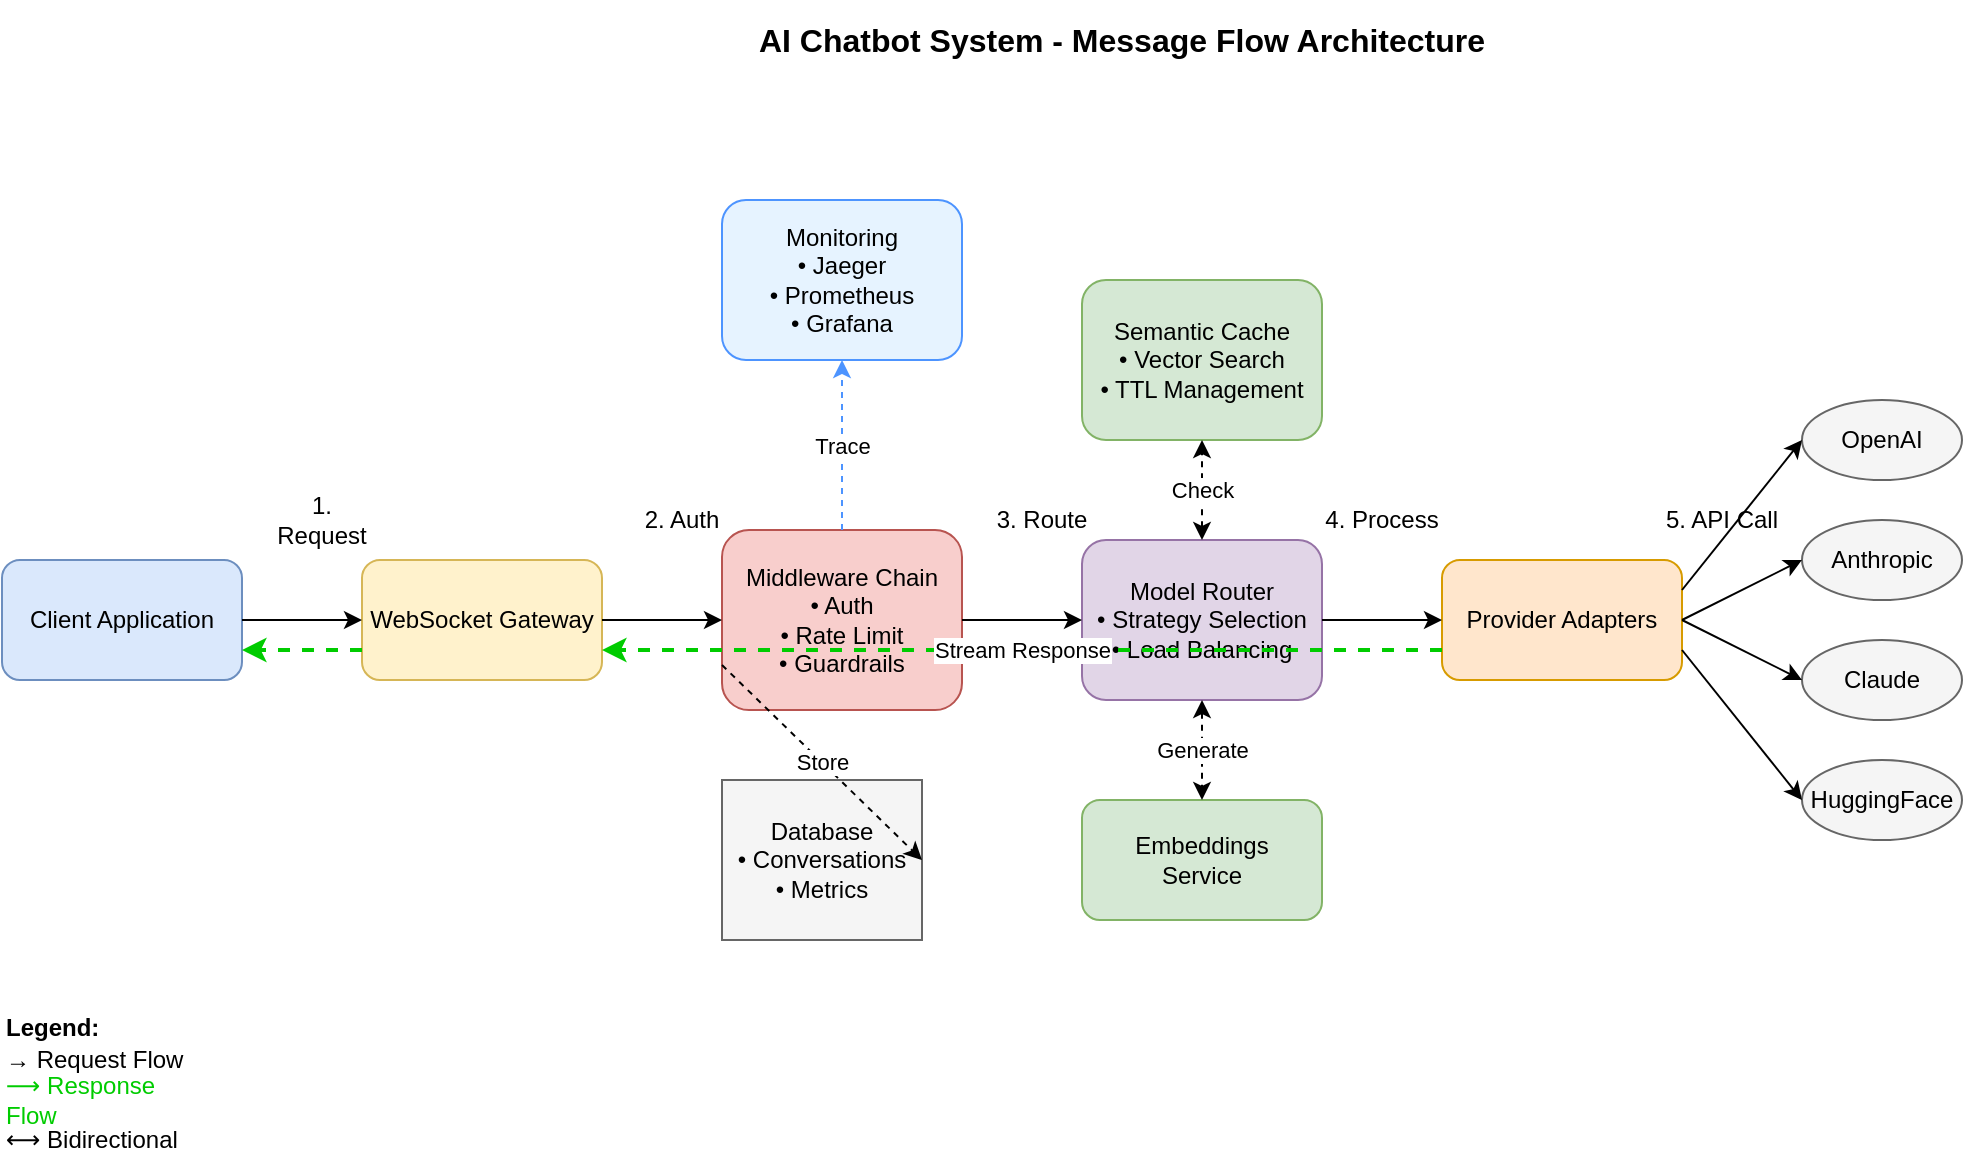 <?xml version="1.0" encoding="UTF-8"?>
<mxfile version="21.0.0">
  <diagram name="Message Flow" id="message-flow-diagram">
    <mxGraphModel dx="1426" dy="794" grid="1" gridSize="10" guides="1" tooltips="1" connect="1" arrows="1" fold="1" page="1" pageScale="1" pageWidth="1169" pageHeight="827" math="0" shadow="0">
      <root>
        <mxCell id="0" />
        <mxCell id="1" parent="0" />
        
        <!-- Client -->
        <mxCell id="client" value="Client Application" style="rounded=1;whiteSpace=wrap;html=1;fillColor=#dae8fc;strokeColor=#6c8ebf;" vertex="1" parent="1">
          <mxGeometry x="40" y="380" width="120" height="60" as="geometry" />
        </mxCell>
        
        <!-- WebSocket Gateway -->
        <mxCell id="gateway" value="WebSocket Gateway" style="rounded=1;whiteSpace=wrap;html=1;fillColor=#fff2cc;strokeColor=#d6b656;" vertex="1" parent="1">
          <mxGeometry x="220" y="380" width="120" height="60" as="geometry" />
        </mxCell>
        
        <!-- Middleware Chain -->
        <mxCell id="middleware" value="Middleware Chain&#xa;• Auth&#xa;• Rate Limit&#xa;• Guardrails" style="rounded=1;whiteSpace=wrap;html=1;fillColor=#f8cecc;strokeColor=#b85450;" vertex="1" parent="1">
          <mxGeometry x="400" y="365" width="120" height="90" as="geometry" />
        </mxCell>
        
        <!-- Router -->
        <mxCell id="router" value="Model Router&#xa;• Strategy Selection&#xa;• Load Balancing" style="rounded=1;whiteSpace=wrap;html=1;fillColor=#e1d5e7;strokeColor=#9673a6;" vertex="1" parent="1">
          <mxGeometry x="580" y="370" width="120" height="80" as="geometry" />
        </mxCell>
        
        <!-- Cache -->
        <mxCell id="cache" value="Semantic Cache&#xa;• Vector Search&#xa;• TTL Management" style="rounded=1;whiteSpace=wrap;html=1;fillColor=#d5e8d4;strokeColor=#82b366;" vertex="1" parent="1">
          <mxGeometry x="580" y="240" width="120" height="80" as="geometry" />
        </mxCell>
        
        <!-- Provider Adapters -->
        <mxCell id="adapters" value="Provider Adapters" style="rounded=1;whiteSpace=wrap;html=1;fillColor=#ffe6cc;strokeColor=#d79b00;" vertex="1" parent="1">
          <mxGeometry x="760" y="380" width="120" height="60" as="geometry" />
        </mxCell>
        
        <!-- Individual Providers -->
        <mxCell id="openai" value="OpenAI" style="ellipse;whiteSpace=wrap;html=1;fillColor=#f5f5f5;strokeColor=#666666;" vertex="1" parent="1">
          <mxGeometry x="940" y="300" width="80" height="40" as="geometry" />
        </mxCell>
        
        <mxCell id="anthropic" value="Anthropic" style="ellipse;whiteSpace=wrap;html=1;fillColor=#f5f5f5;strokeColor=#666666;" vertex="1" parent="1">
          <mxGeometry x="940" y="360" width="80" height="40" as="geometry" />
        </mxCell>
        
        <mxCell id="claude" value="Claude" style="ellipse;whiteSpace=wrap;html=1;fillColor=#f5f5f5;strokeColor=#666666;" vertex="1" parent="1">
          <mxGeometry x="940" y="420" width="80" height="40" as="geometry" />
        </mxCell>
        
        <mxCell id="huggingface" value="HuggingFace" style="ellipse;whiteSpace=wrap;html=1;fillColor=#f5f5f5;strokeColor=#666666;" vertex="1" parent="1">
          <mxGeometry x="940" y="480" width="80" height="40" as="geometry" />
        </mxCell>
        
        <!-- Embeddings -->
        <mxCell id="embeddings" value="Embeddings&#xa;Service" style="rounded=1;whiteSpace=wrap;html=1;fillColor=#d5e8d4;strokeColor=#82b366;" vertex="1" parent="1">
          <mxGeometry x="580" y="500" width="120" height="60" as="geometry" />
        </mxCell>
        
        <!-- Database -->
        <mxCell id="database" value="Database&#xa;• Conversations&#xa;• Metrics" style="cylinder;whiteSpace=wrap;html=1;fillColor=#f5f5f5;strokeColor=#666666;" vertex="1" parent="1">
          <mxGeometry x="400" y="490" width="100" height="80" as="geometry" />
        </mxCell>
        
        <!-- Monitoring -->
        <mxCell id="monitoring" value="Monitoring&#xa;• Jaeger&#xa;• Prometheus&#xa;• Grafana" style="rounded=1;whiteSpace=wrap;html=1;fillColor=#e6f3ff;strokeColor=#4d94ff;" vertex="1" parent="1">
          <mxGeometry x="400" y="200" width="120" height="80" as="geometry" />
        </mxCell>
        
        <!-- Arrows - Request Flow -->
        <mxCell id="arrow1" value="" style="endArrow=classic;html=1;exitX=1;exitY=0.5;exitDx=0;exitDy=0;entryX=0;entryY=0.5;entryDx=0;entryDy=0;" edge="1" parent="1" source="client" target="gateway">
          <mxGeometry width="50" height="50" relative="1" as="geometry" />
        </mxCell>
        
        <mxCell id="arrow2" value="" style="endArrow=classic;html=1;exitX=1;exitY=0.5;exitDx=0;exitDy=0;entryX=0;entryY=0.5;entryDx=0;entryDy=0;" edge="1" parent="1" source="gateway" target="middleware">
          <mxGeometry width="50" height="50" relative="1" as="geometry" />
        </mxCell>
        
        <mxCell id="arrow3" value="" style="endArrow=classic;html=1;exitX=1;exitY=0.5;exitDx=0;exitDy=0;entryX=0;entryY=0.5;entryDx=0;entryDy=0;" edge="1" parent="1" source="middleware" target="router">
          <mxGeometry width="50" height="50" relative="1" as="geometry" />
        </mxCell>
        
        <!-- Cache Check -->
        <mxCell id="arrow4" value="Check" style="endArrow=classic;startArrow=classic;html=1;exitX=0.5;exitY=0;exitDx=0;exitDy=0;entryX=0.5;entryY=1;entryDx=0;entryDy=0;dashed=1;" edge="1" parent="1" source="router" target="cache">
          <mxGeometry width="50" height="50" relative="1" as="geometry" />
        </mxCell>
        
        <mxCell id="arrow5" value="" style="endArrow=classic;html=1;exitX=1;exitY=0.5;exitDx=0;exitDy=0;entryX=0;entryY=0.5;entryDx=0;entryDy=0;" edge="1" parent="1" source="router" target="adapters">
          <mxGeometry width="50" height="50" relative="1" as="geometry" />
        </mxCell>
        
        <!-- Provider connections -->
        <mxCell id="arrow6" value="" style="endArrow=classic;html=1;exitX=1;exitY=0.25;exitDx=0;exitDy=0;entryX=0;entryY=0.5;entryDx=0;entryDy=0;" edge="1" parent="1" source="adapters" target="openai">
          <mxGeometry width="50" height="50" relative="1" as="geometry" />
        </mxCell>
        
        <mxCell id="arrow7" value="" style="endArrow=classic;html=1;exitX=1;exitY=0.5;exitDx=0;exitDy=0;entryX=0;entryY=0.5;entryDx=0;entryDy=0;" edge="1" parent="1" source="adapters" target="anthropic">
          <mxGeometry width="50" height="50" relative="1" as="geometry" />
        </mxCell>
        
        <mxCell id="arrow8" value="" style="endArrow=classic;html=1;exitX=1;exitY=0.5;exitDx=0;exitDy=0;entryX=0;entryY=0.5;entryDx=0;entryDy=0;" edge="1" parent="1" source="adapters" target="claude">
          <mxGeometry width="50" height="50" relative="1" as="geometry" />
        </mxCell>
        
        <mxCell id="arrow9" value="" style="endArrow=classic;html=1;exitX=1;exitY=0.75;exitDx=0;exitDy=0;entryX=0;entryY=0.5;entryDx=0;entryDy=0;" edge="1" parent="1" source="adapters" target="huggingface">
          <mxGeometry width="50" height="50" relative="1" as="geometry" />
        </mxCell>
        
        <!-- Embeddings connection -->
        <mxCell id="arrow10" value="Generate" style="endArrow=classic;startArrow=classic;html=1;exitX=0.5;exitY=1;exitDx=0;exitDy=0;entryX=0.5;entryY=0;entryDx=0;entryDy=0;dashed=1;" edge="1" parent="1" source="router" target="embeddings">
          <mxGeometry width="50" height="50" relative="1" as="geometry" />
        </mxCell>
        
        <!-- Database connections -->
        <mxCell id="arrow11" value="Store" style="endArrow=classic;html=1;exitX=0;exitY=0.75;exitDx=0;exitDy=0;entryX=1;entryY=0.5;entryDx=0;entryDy=0;dashed=1;" edge="1" parent="1" source="middleware" target="database">
          <mxGeometry width="50" height="50" relative="1" as="geometry" />
        </mxCell>
        
        <!-- Monitoring connections -->
        <mxCell id="arrow12" value="Trace" style="endArrow=classic;html=1;exitX=0.5;exitY=0;exitDx=0;exitDy=0;entryX=0.5;entryY=1;entryDx=0;entryDy=0;dashed=1;strokeColor=#4d94ff;" edge="1" parent="1" source="middleware" target="monitoring">
          <mxGeometry width="50" height="50" relative="1" as="geometry" />
        </mxCell>
        
        <!-- Response Flow (dotted lines) -->
        <mxCell id="response1" value="Stream Response" style="endArrow=classic;html=1;exitX=0;exitY=0.75;exitDx=0;exitDy=0;entryX=1;entryY=0.75;entryDx=0;entryDy=0;strokeColor=#00cc00;strokeWidth=2;dashed=1;" edge="1" parent="1" source="adapters" target="gateway">
          <mxGeometry width="50" height="50" relative="1" as="geometry">
            <mxPoint x="500" y="450" as="sourcePoint" />
            <mxPoint x="550" y="400" as="targetPoint" />
            <Array as="points">
              <mxPoint x="760" y="425" />
              <mxPoint x="340" y="425" />
            </Array>
          </mxGeometry>
        </mxCell>
        
        <mxCell id="response2" value="" style="endArrow=classic;html=1;exitX=0;exitY=0.75;exitDx=0;exitDy=0;entryX=1;entryY=0.75;entryDx=0;entryDy=0;strokeColor=#00cc00;strokeWidth=2;dashed=1;" edge="1" parent="1" source="gateway" target="client">
          <mxGeometry width="50" height="50" relative="1" as="geometry" />
        </mxCell>
        
        <!-- Labels -->
        <mxCell id="label1" value="1. Request" style="text;html=1;strokeColor=none;fillColor=none;align=center;verticalAlign=middle;whiteSpace=wrap;rounded=0;" vertex="1" parent="1">
          <mxGeometry x="170" y="350" width="60" height="20" as="geometry" />
        </mxCell>
        
        <mxCell id="label2" value="2. Auth" style="text;html=1;strokeColor=none;fillColor=none;align=center;verticalAlign=middle;whiteSpace=wrap;rounded=0;" vertex="1" parent="1">
          <mxGeometry x="350" y="350" width="60" height="20" as="geometry" />
        </mxCell>
        
        <mxCell id="label3" value="3. Route" style="text;html=1;strokeColor=none;fillColor=none;align=center;verticalAlign=middle;whiteSpace=wrap;rounded=0;" vertex="1" parent="1">
          <mxGeometry x="530" y="350" width="60" height="20" as="geometry" />
        </mxCell>
        
        <mxCell id="label4" value="4. Process" style="text;html=1;strokeColor=none;fillColor=none;align=center;verticalAlign=middle;whiteSpace=wrap;rounded=0;" vertex="1" parent="1">
          <mxGeometry x="700" y="350" width="60" height="20" as="geometry" />
        </mxCell>
        
        <mxCell id="label5" value="5. API Call" style="text;html=1;strokeColor=none;fillColor=none;align=center;verticalAlign=middle;whiteSpace=wrap;rounded=0;" vertex="1" parent="1">
          <mxGeometry x="870" y="350" width="60" height="20" as="geometry" />
        </mxCell>
        
        <!-- Title -->
        <mxCell id="title" value="AI Chatbot System - Message Flow Architecture" style="text;html=1;strokeColor=none;fillColor=none;align=center;verticalAlign=middle;whiteSpace=wrap;rounded=0;fontSize=16;fontStyle=1" vertex="1" parent="1">
          <mxGeometry x="400" y="100" width="400" height="40" as="geometry" />
        </mxCell>
        
        <!-- Legend -->
        <mxCell id="legend" value="Legend:" style="text;html=1;strokeColor=none;fillColor=none;align=left;verticalAlign=top;whiteSpace=wrap;rounded=0;fontStyle=1" vertex="1" parent="1">
          <mxGeometry x="40" y="600" width="60" height="20" as="geometry" />
        </mxCell>
        
        <mxCell id="legend1" value="→ Request Flow" style="text;html=1;strokeColor=none;fillColor=none;align=left;verticalAlign=middle;whiteSpace=wrap;rounded=0;" vertex="1" parent="1">
          <mxGeometry x="40" y="620" width="100" height="20" as="geometry" />
        </mxCell>
        
        <mxCell id="legend2" value="⟶ Response Flow" style="text;html=1;strokeColor=none;fillColor=none;align=left;verticalAlign=middle;whiteSpace=wrap;rounded=0;fontColor=#00cc00;" vertex="1" parent="1">
          <mxGeometry x="40" y="640" width="100" height="20" as="geometry" />
        </mxCell>
        
        <mxCell id="legend3" value="⟷ Bidirectional" style="text;html=1;strokeColor=none;fillColor=none;align=left;verticalAlign=middle;whiteSpace=wrap;rounded=0;" vertex="1" parent="1">
          <mxGeometry x="40" y="660" width="100" height="20" as="geometry" />
        </mxCell>
        
      </root>
    </mxGraphModel>
  </diagram>
</mxfile>